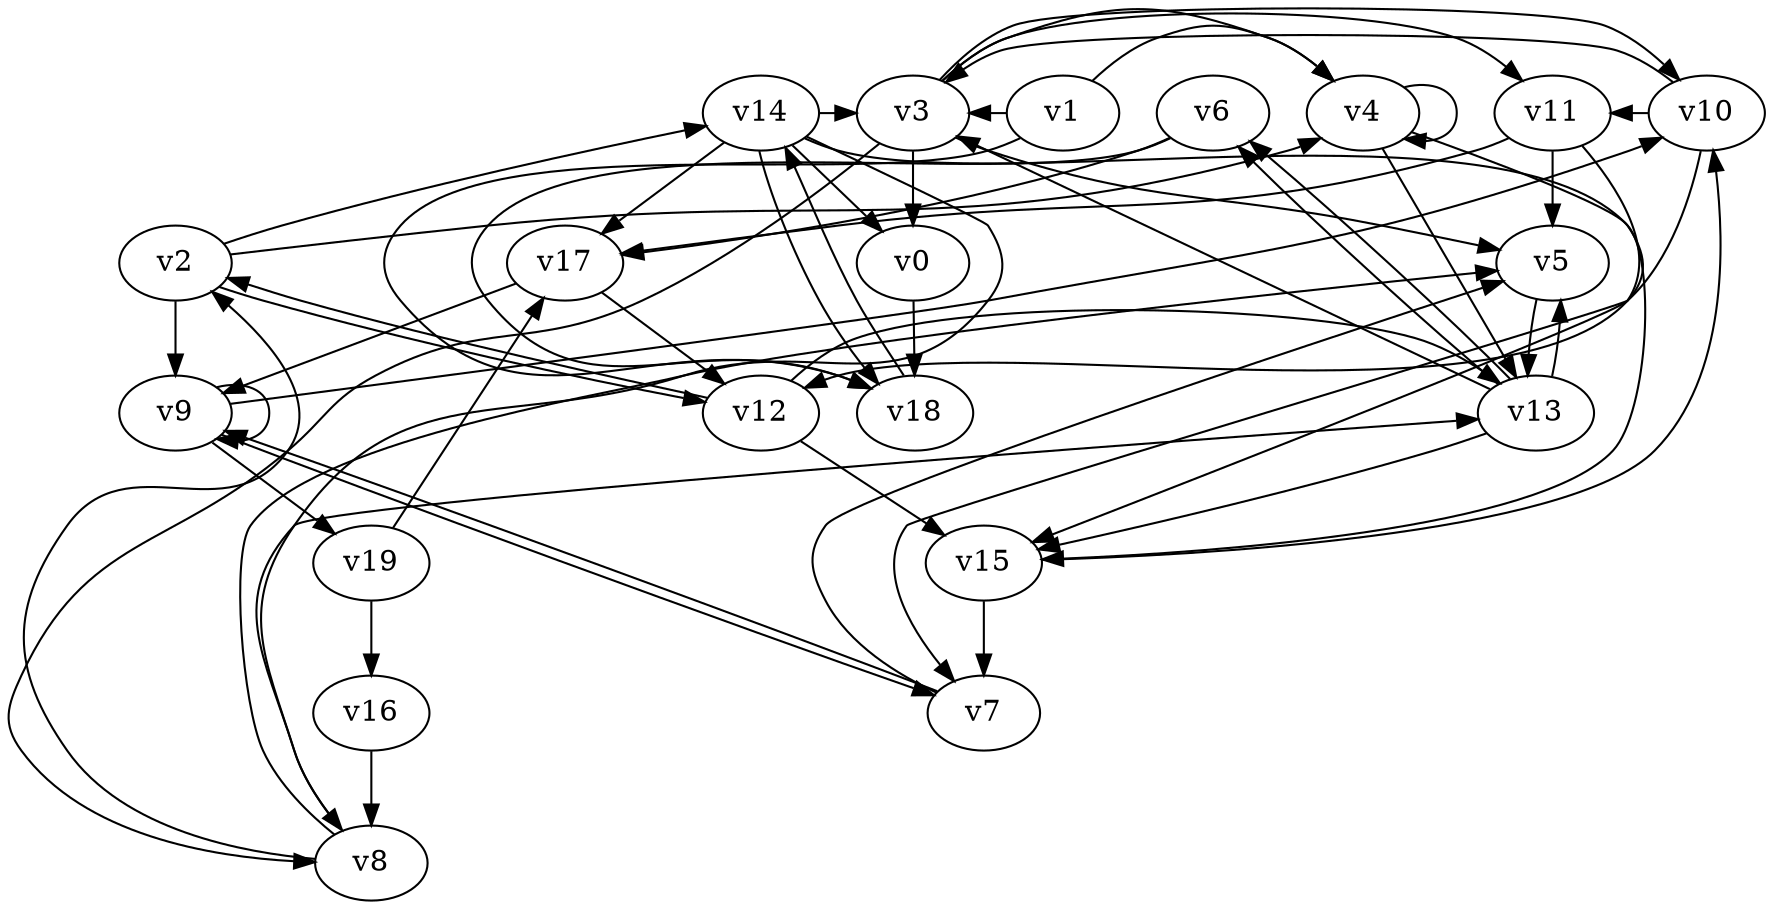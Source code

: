// Benchmark game 23 - 20 vertices
digraph G {
    v0 [name="v0", player=0];
    v1 [name="v1", player=0];
    v2 [name="v2", player=0];
    v3 [name="v3", player=1];
    v4 [name="v4", player=0];
    v5 [name="v5", player=0, target=1];
    v6 [name="v6", player=0];
    v7 [name="v7", player=1];
    v8 [name="v8", player=1];
    v9 [name="v9", player=0, target=1];
    v10 [name="v10", player=1];
    v11 [name="v11", player=0];
    v12 [name="v12", player=1];
    v13 [name="v13", player=1];
    v14 [name="v14", player=1];
    v15 [name="v15", player=1];
    v16 [name="v16", player=1];
    v17 [name="v17", player=0];
    v18 [name="v18", player=1];
    v19 [name="v19", player=1, target=1];

    v0 -> v18;
    v1 -> v4 [constraint="time == 7"];
    v2 -> v9;
    v3 -> v11 [constraint="time % 6 == 3"];
    v4 -> v13 [constraint="time % 6 == 3"];
    v5 -> v13;
    v6 -> v17 [constraint="time % 3 == 2"];
    v7 -> v5 [constraint="time == 4"];
    v8 -> v5 [constraint="time == 14"];
    v9 -> v19;
    v10 -> v11 [constraint="(time % 2 == 1) || (time % 5 == 2)"];
    v11 -> v15 [constraint="time == 15"];
    v12 -> v13 [constraint="time >= 8"];
    v13 -> v15;
    v14 -> v18;
    v15 -> v7;
    v16 -> v8;
    v17 -> v9;
    v18 -> v14 [constraint="time % 5 == 4"];
    v19 -> v16;
    v3 -> v8 [constraint="time >= 14"];
    v11 -> v17 [constraint="time >= 1"];
    v14 -> v17;
    v13 -> v3 [constraint="time >= 11"];
    v7 -> v9 [constraint="time <= 6"];
    v14 -> v8 [constraint="time == 2"];
    v14 -> v3 [constraint="time >= 4"];
    v6 -> v18 [constraint="time % 6 == 5"];
    v13 -> v5 [constraint="time % 3 == 0"];
    v1 -> v18 [constraint="time == 8"];
    v19 -> v17;
    v9 -> v9 [constraint="time % 6 == 5"];
    v3 -> v4 [constraint="(time >= 1) && (time <= 19)"];
    v4 -> v4;
    v10 -> v7 [constraint="time >= 11"];
    v12 -> v15;
    v8 -> v13 [constraint="time == 2"];
    v2 -> v12 [constraint="time % 4 == 2"];
    v14 -> v15 [constraint="time == 0"];
    v2 -> v14 [constraint="time % 4 == 0"];
    v17 -> v12;
    v13 -> v6 [constraint="time == 10"];
    v9 -> v10 [constraint="time % 3 == 2"];
    v15 -> v10 [constraint="time <= 6"];
    v1 -> v3 [constraint="time % 5 == 0"];
    v3 -> v5 [constraint="time == 0"];
    v13 -> v6 [constraint="(time >= 5) && (time <= 17)"];
    v8 -> v2 [constraint="time % 4 == 0"];
    v11 -> v5;
    v9 -> v7 [constraint="time == 2"];
    v3 -> v0;
    v2 -> v4 [constraint="time % 6 == 5"];
    v14 -> v0;
    v10 -> v3 [constraint="(time % 2 == 1) || (time % 3 == 0)"];
    v12 -> v2 [constraint="time >= 2"];
    v3 -> v10 [constraint="time == 9"];
    v4 -> v12 [constraint="time >= 13"];
}
